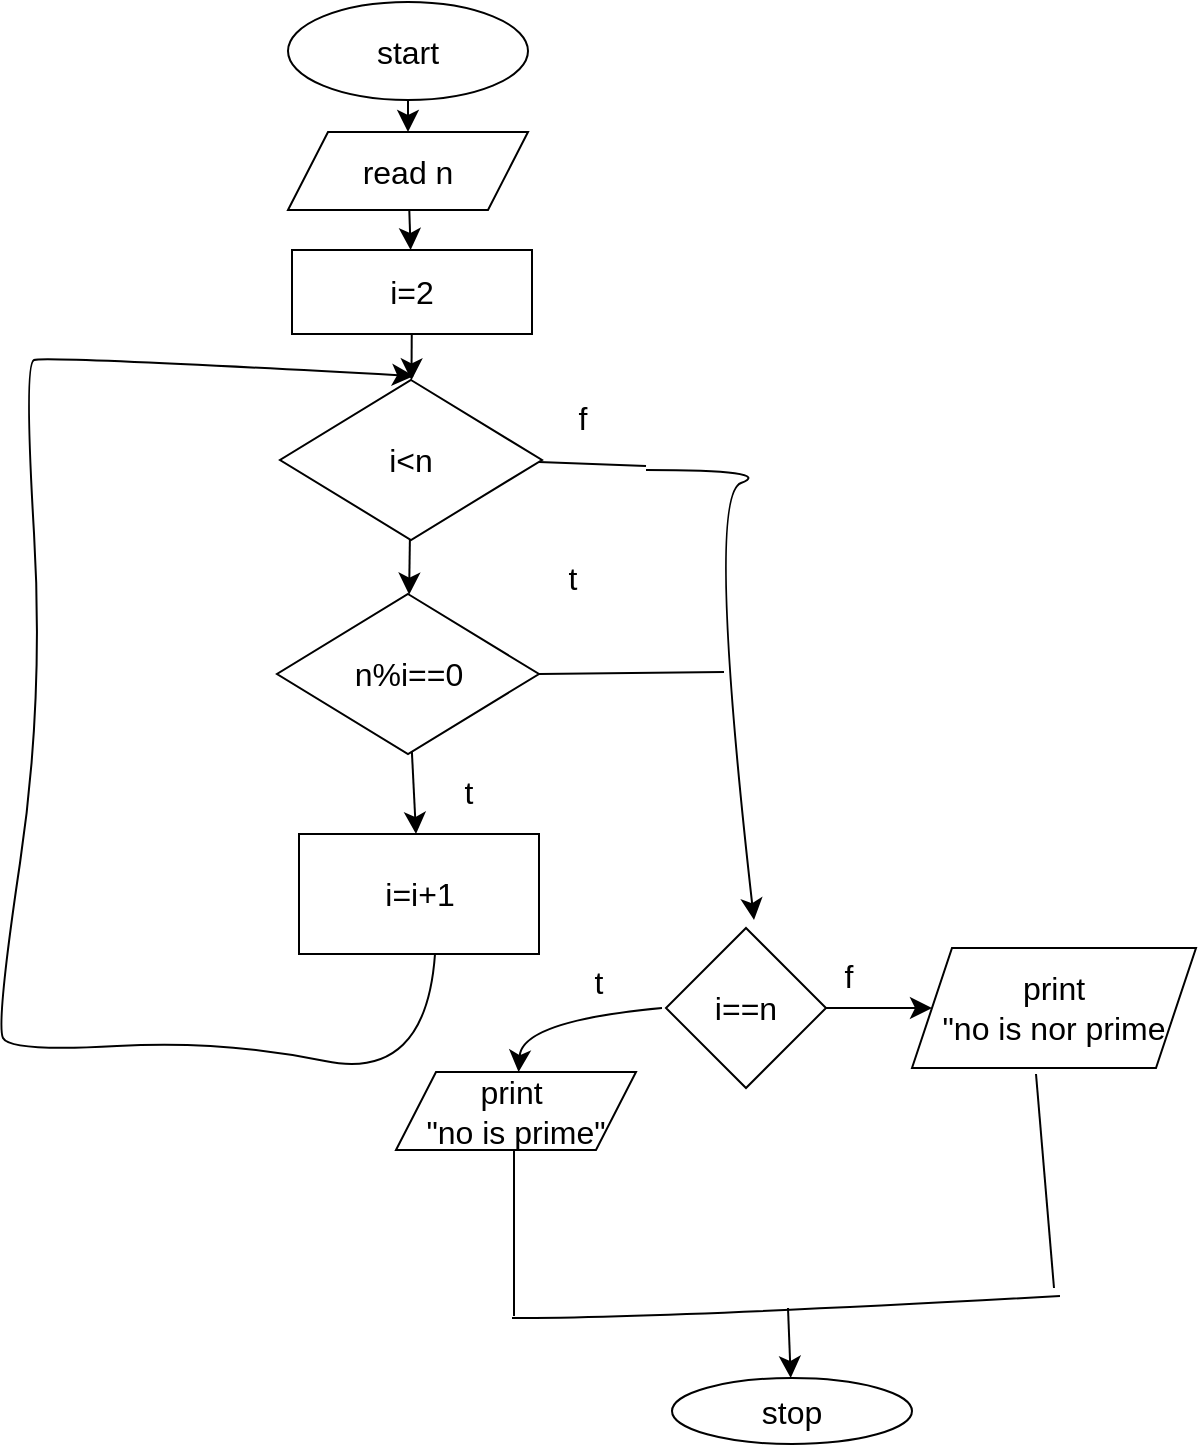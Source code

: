 <mxfile version="22.0.8" type="google">
  <diagram name="Page-1" id="WRGzolV1MJFX2zAgwLaN">
    <mxGraphModel grid="0" page="0" gridSize="10" guides="1" tooltips="1" connect="1" arrows="1" fold="1" pageScale="1" pageWidth="850" pageHeight="1100" math="0" shadow="0">
      <root>
        <mxCell id="0" />
        <mxCell id="1" parent="0" />
        <mxCell id="MZo5MLhFdf9ANNDSsmxS-5" value="" style="edgeStyle=none;curved=1;rounded=0;orthogonalLoop=1;jettySize=auto;html=1;fontSize=12;startSize=8;endSize=8;" edge="1" parent="1" source="MZo5MLhFdf9ANNDSsmxS-2" target="MZo5MLhFdf9ANNDSsmxS-4">
          <mxGeometry relative="1" as="geometry" />
        </mxCell>
        <mxCell id="MZo5MLhFdf9ANNDSsmxS-2" value="start" style="ellipse;whiteSpace=wrap;html=1;fontSize=16;" vertex="1" parent="1">
          <mxGeometry x="145" y="-50" width="120" height="49" as="geometry" />
        </mxCell>
        <mxCell id="MZo5MLhFdf9ANNDSsmxS-7" value="" style="edgeStyle=none;curved=1;rounded=0;orthogonalLoop=1;jettySize=auto;html=1;fontSize=12;startSize=8;endSize=8;" edge="1" parent="1" source="MZo5MLhFdf9ANNDSsmxS-4" target="MZo5MLhFdf9ANNDSsmxS-6">
          <mxGeometry relative="1" as="geometry" />
        </mxCell>
        <mxCell id="MZo5MLhFdf9ANNDSsmxS-4" value="read n" style="shape=parallelogram;perimeter=parallelogramPerimeter;whiteSpace=wrap;html=1;fixedSize=1;fontSize=16;" vertex="1" parent="1">
          <mxGeometry x="145" y="15" width="120" height="39" as="geometry" />
        </mxCell>
        <mxCell id="MZo5MLhFdf9ANNDSsmxS-9" value="" style="edgeStyle=none;curved=1;rounded=0;orthogonalLoop=1;jettySize=auto;html=1;fontSize=12;startSize=8;endSize=8;" edge="1" parent="1" source="MZo5MLhFdf9ANNDSsmxS-6" target="MZo5MLhFdf9ANNDSsmxS-8">
          <mxGeometry relative="1" as="geometry" />
        </mxCell>
        <mxCell id="MZo5MLhFdf9ANNDSsmxS-6" value="i=2" style="whiteSpace=wrap;html=1;fontSize=16;" vertex="1" parent="1">
          <mxGeometry x="147" y="74" width="120" height="42" as="geometry" />
        </mxCell>
        <mxCell id="MZo5MLhFdf9ANNDSsmxS-11" value="" style="edgeStyle=none;curved=1;rounded=0;orthogonalLoop=1;jettySize=auto;html=1;fontSize=12;startSize=8;endSize=8;" edge="1" parent="1" source="MZo5MLhFdf9ANNDSsmxS-8" target="MZo5MLhFdf9ANNDSsmxS-10">
          <mxGeometry relative="1" as="geometry" />
        </mxCell>
        <mxCell id="MZo5MLhFdf9ANNDSsmxS-8" value="i&amp;lt;n" style="rhombus;whiteSpace=wrap;html=1;fontSize=16;" vertex="1" parent="1">
          <mxGeometry x="141" y="139" width="131" height="80" as="geometry" />
        </mxCell>
        <mxCell id="MZo5MLhFdf9ANNDSsmxS-13" value="" style="edgeStyle=none;curved=1;rounded=0;orthogonalLoop=1;jettySize=auto;html=1;fontSize=12;startSize=8;endSize=8;" edge="1" parent="1" source="MZo5MLhFdf9ANNDSsmxS-10" target="MZo5MLhFdf9ANNDSsmxS-12">
          <mxGeometry relative="1" as="geometry" />
        </mxCell>
        <mxCell id="MZo5MLhFdf9ANNDSsmxS-10" value="n%i==0" style="rhombus;whiteSpace=wrap;html=1;fontSize=16;" vertex="1" parent="1">
          <mxGeometry x="139.5" y="246" width="131" height="80" as="geometry" />
        </mxCell>
        <mxCell id="MZo5MLhFdf9ANNDSsmxS-12" value="i=i+1" style="whiteSpace=wrap;html=1;fontSize=16;" vertex="1" parent="1">
          <mxGeometry x="150.5" y="366" width="120" height="60" as="geometry" />
        </mxCell>
        <mxCell id="MZo5MLhFdf9ANNDSsmxS-15" value="" style="endArrow=classic;html=1;rounded=0;fontSize=12;startSize=8;endSize=8;curved=1;exitX=0.5;exitY=1;exitDx=0;exitDy=0;" edge="1" parent="1">
          <mxGeometry width="50" height="50" relative="1" as="geometry">
            <mxPoint x="218.5" y="426" as="sourcePoint" />
            <mxPoint x="208" y="137" as="targetPoint" />
            <Array as="points">
              <mxPoint x="214" y="490" />
              <mxPoint x="113" y="469" />
              <mxPoint x="6" y="475" />
              <mxPoint x="-1" y="461" />
              <mxPoint x="23" y="300" />
              <mxPoint x="13" y="131" />
              <mxPoint x="23" y="127" />
            </Array>
          </mxGeometry>
        </mxCell>
        <mxCell id="MZo5MLhFdf9ANNDSsmxS-16" value="" style="endArrow=none;html=1;rounded=0;fontSize=12;startSize=8;endSize=8;curved=1;" edge="1" parent="1">
          <mxGeometry width="50" height="50" relative="1" as="geometry">
            <mxPoint x="270.5" y="180" as="sourcePoint" />
            <mxPoint x="324" y="182" as="targetPoint" />
          </mxGeometry>
        </mxCell>
        <mxCell id="MZo5MLhFdf9ANNDSsmxS-17" value="" style="endArrow=none;html=1;rounded=0;fontSize=12;startSize=8;endSize=8;curved=1;exitX=1;exitY=0.5;exitDx=0;exitDy=0;" edge="1" parent="1" source="MZo5MLhFdf9ANNDSsmxS-10">
          <mxGeometry width="50" height="50" relative="1" as="geometry">
            <mxPoint x="285" y="287" as="sourcePoint" />
            <mxPoint x="363" y="285" as="targetPoint" />
          </mxGeometry>
        </mxCell>
        <mxCell id="MZo5MLhFdf9ANNDSsmxS-18" value="" style="endArrow=classic;html=1;rounded=0;fontSize=12;startSize=8;endSize=8;curved=1;" edge="1" parent="1">
          <mxGeometry width="50" height="50" relative="1" as="geometry">
            <mxPoint x="324" y="184" as="sourcePoint" />
            <mxPoint x="378" y="409" as="targetPoint" />
            <Array as="points">
              <mxPoint x="389" y="184" />
              <mxPoint x="354" y="197" />
            </Array>
          </mxGeometry>
        </mxCell>
        <mxCell id="MZo5MLhFdf9ANNDSsmxS-25" value="" style="edgeStyle=none;curved=1;rounded=0;orthogonalLoop=1;jettySize=auto;html=1;fontSize=12;startSize=8;endSize=8;" edge="1" parent="1" target="MZo5MLhFdf9ANNDSsmxS-26">
          <mxGeometry relative="1" as="geometry">
            <mxPoint x="332" y="453" as="sourcePoint" />
            <mxPoint x="258" y="497.47" as="targetPoint" />
            <Array as="points">
              <mxPoint x="262" y="459.47" />
            </Array>
          </mxGeometry>
        </mxCell>
        <mxCell id="MZo5MLhFdf9ANNDSsmxS-28" value="" style="edgeStyle=none;curved=1;rounded=0;orthogonalLoop=1;jettySize=auto;html=1;fontSize=12;startSize=8;endSize=8;" edge="1" parent="1" source="MZo5MLhFdf9ANNDSsmxS-19" target="MZo5MLhFdf9ANNDSsmxS-27">
          <mxGeometry relative="1" as="geometry" />
        </mxCell>
        <mxCell id="MZo5MLhFdf9ANNDSsmxS-19" value="i==n" style="rhombus;whiteSpace=wrap;html=1;fontSize=16;" vertex="1" parent="1">
          <mxGeometry x="334" y="413" width="80" height="80" as="geometry" />
        </mxCell>
        <mxCell id="MZo5MLhFdf9ANNDSsmxS-26" value="print&amp;nbsp;&lt;br&gt;&quot;no is prime&quot;" style="shape=parallelogram;perimeter=parallelogramPerimeter;whiteSpace=wrap;html=1;fixedSize=1;fontSize=16;" vertex="1" parent="1">
          <mxGeometry x="199" y="485" width="120" height="39" as="geometry" />
        </mxCell>
        <mxCell id="MZo5MLhFdf9ANNDSsmxS-27" value="print&lt;br&gt;&quot;no is nor prime" style="shape=parallelogram;perimeter=parallelogramPerimeter;whiteSpace=wrap;html=1;fixedSize=1;fontSize=16;" vertex="1" parent="1">
          <mxGeometry x="457" y="423" width="142" height="60" as="geometry" />
        </mxCell>
        <mxCell id="MZo5MLhFdf9ANNDSsmxS-29" value="" style="endArrow=none;html=1;rounded=0;fontSize=12;startSize=8;endSize=8;curved=1;" edge="1" parent="1">
          <mxGeometry width="50" height="50" relative="1" as="geometry">
            <mxPoint x="257" y="608" as="sourcePoint" />
            <mxPoint x="531" y="597" as="targetPoint" />
            <Array as="points">
              <mxPoint x="334" y="608" />
            </Array>
          </mxGeometry>
        </mxCell>
        <mxCell id="MZo5MLhFdf9ANNDSsmxS-30" value="" style="endArrow=none;html=1;rounded=0;fontSize=12;startSize=8;endSize=8;curved=1;" edge="1" parent="1">
          <mxGeometry width="50" height="50" relative="1" as="geometry">
            <mxPoint x="258" y="524" as="sourcePoint" />
            <mxPoint x="258" y="607" as="targetPoint" />
          </mxGeometry>
        </mxCell>
        <mxCell id="MZo5MLhFdf9ANNDSsmxS-31" value="" style="endArrow=none;html=1;rounded=0;fontSize=12;startSize=8;endSize=8;curved=1;" edge="1" parent="1">
          <mxGeometry width="50" height="50" relative="1" as="geometry">
            <mxPoint x="519" y="486" as="sourcePoint" />
            <mxPoint x="528" y="593" as="targetPoint" />
          </mxGeometry>
        </mxCell>
        <mxCell id="MZo5MLhFdf9ANNDSsmxS-32" value="" style="endArrow=classic;html=1;rounded=0;fontSize=12;startSize=8;endSize=8;curved=1;" edge="1" parent="1" target="MZo5MLhFdf9ANNDSsmxS-33">
          <mxGeometry width="50" height="50" relative="1" as="geometry">
            <mxPoint x="395" y="603" as="sourcePoint" />
            <mxPoint x="397" y="672" as="targetPoint" />
          </mxGeometry>
        </mxCell>
        <mxCell id="MZo5MLhFdf9ANNDSsmxS-33" value="stop" style="ellipse;whiteSpace=wrap;html=1;fontSize=16;" vertex="1" parent="1">
          <mxGeometry x="337" y="638" width="120" height="33" as="geometry" />
        </mxCell>
        <mxCell id="MZo5MLhFdf9ANNDSsmxS-35" value="f" style="text;html=1;align=center;verticalAlign=middle;resizable=0;points=[];autosize=1;strokeColor=none;fillColor=none;fontSize=16;" vertex="1" parent="1">
          <mxGeometry x="414" y="421" width="22" height="31" as="geometry" />
        </mxCell>
        <mxCell id="MZo5MLhFdf9ANNDSsmxS-36" value="t" style="text;html=1;align=center;verticalAlign=middle;resizable=0;points=[];autosize=1;strokeColor=none;fillColor=none;fontSize=16;" vertex="1" parent="1">
          <mxGeometry x="289" y="424" width="22" height="31" as="geometry" />
        </mxCell>
        <mxCell id="MZo5MLhFdf9ANNDSsmxS-38" value="t" style="text;html=1;align=center;verticalAlign=middle;resizable=0;points=[];autosize=1;strokeColor=none;fillColor=none;fontSize=16;" vertex="1" parent="1">
          <mxGeometry x="224" y="329" width="22" height="31" as="geometry" />
        </mxCell>
        <mxCell id="MZo5MLhFdf9ANNDSsmxS-39" value="f" style="text;html=1;align=center;verticalAlign=middle;resizable=0;points=[];autosize=1;strokeColor=none;fillColor=none;fontSize=16;" vertex="1" parent="1">
          <mxGeometry x="281" y="142" width="22" height="31" as="geometry" />
        </mxCell>
        <mxCell id="MZo5MLhFdf9ANNDSsmxS-40" value="t" style="text;html=1;align=center;verticalAlign=middle;resizable=0;points=[];autosize=1;strokeColor=none;fillColor=none;fontSize=16;" vertex="1" parent="1">
          <mxGeometry x="276" y="222" width="22" height="31" as="geometry" />
        </mxCell>
      </root>
    </mxGraphModel>
  </diagram>
</mxfile>
